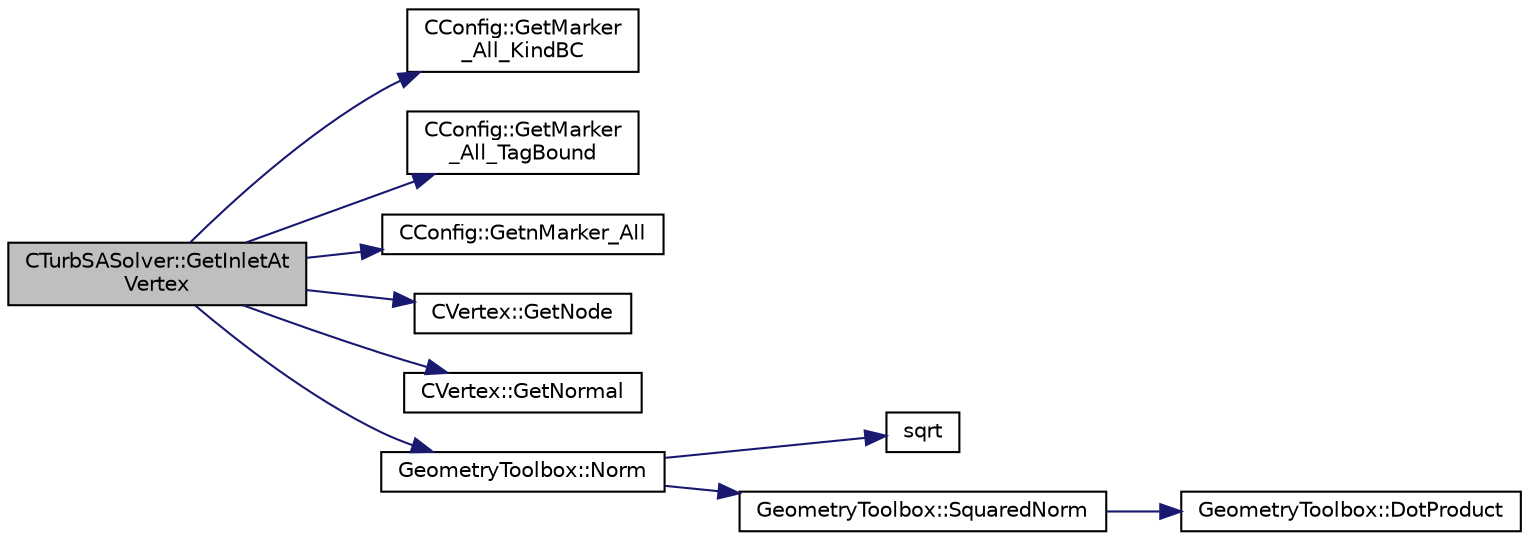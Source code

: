 digraph "CTurbSASolver::GetInletAtVertex"
{
 // LATEX_PDF_SIZE
  edge [fontname="Helvetica",fontsize="10",labelfontname="Helvetica",labelfontsize="10"];
  node [fontname="Helvetica",fontsize="10",shape=record];
  rankdir="LR";
  Node1 [label="CTurbSASolver::GetInletAt\lVertex",height=0.2,width=0.4,color="black", fillcolor="grey75", style="filled", fontcolor="black",tooltip="Get the set of value imposed at an inlet."];
  Node1 -> Node2 [color="midnightblue",fontsize="10",style="solid",fontname="Helvetica"];
  Node2 [label="CConfig::GetMarker\l_All_KindBC",height=0.2,width=0.4,color="black", fillcolor="white", style="filled",URL="$classCConfig.html#ae003cd8f406eaaa91849a774c9a20730",tooltip="Get the kind of boundary for each marker."];
  Node1 -> Node3 [color="midnightblue",fontsize="10",style="solid",fontname="Helvetica"];
  Node3 [label="CConfig::GetMarker\l_All_TagBound",height=0.2,width=0.4,color="black", fillcolor="white", style="filled",URL="$classCConfig.html#ab8c9c1f45950a29355be4ff357049440",tooltip="Get the index of the surface defined in the geometry file."];
  Node1 -> Node4 [color="midnightblue",fontsize="10",style="solid",fontname="Helvetica"];
  Node4 [label="CConfig::GetnMarker_All",height=0.2,width=0.4,color="black", fillcolor="white", style="filled",URL="$classCConfig.html#a459dee039e618d21a5d78db61c221240",tooltip="Get the total number of boundary markers of the local process including send/receive domains."];
  Node1 -> Node5 [color="midnightblue",fontsize="10",style="solid",fontname="Helvetica"];
  Node5 [label="CVertex::GetNode",height=0.2,width=0.4,color="black", fillcolor="white", style="filled",URL="$classCVertex.html#ad568da06e7191358d3a09a1bee71cdb5",tooltip="Get the node of the vertex."];
  Node1 -> Node6 [color="midnightblue",fontsize="10",style="solid",fontname="Helvetica"];
  Node6 [label="CVertex::GetNormal",height=0.2,width=0.4,color="black", fillcolor="white", style="filled",URL="$classCVertex.html#a57cacfe764770e6c0e54c278cb584f7c",tooltip="Copy the the normal vector of a face."];
  Node1 -> Node7 [color="midnightblue",fontsize="10",style="solid",fontname="Helvetica"];
  Node7 [label="GeometryToolbox::Norm",height=0.2,width=0.4,color="black", fillcolor="white", style="filled",URL="$group__GeometryToolbox.html#gad8b24e50333c9a8378f7abf18222f36a",tooltip=" "];
  Node7 -> Node8 [color="midnightblue",fontsize="10",style="solid",fontname="Helvetica"];
  Node8 [label="sqrt",height=0.2,width=0.4,color="black", fillcolor="white", style="filled",URL="$group__SIMD.html#ga54a1925ab40fb4249ea255072520de35",tooltip=" "];
  Node7 -> Node9 [color="midnightblue",fontsize="10",style="solid",fontname="Helvetica"];
  Node9 [label="GeometryToolbox::SquaredNorm",height=0.2,width=0.4,color="black", fillcolor="white", style="filled",URL="$group__GeometryToolbox.html#ga98c9b9314cc6352c9bba49b8cfb4b056",tooltip=" "];
  Node9 -> Node10 [color="midnightblue",fontsize="10",style="solid",fontname="Helvetica"];
  Node10 [label="GeometryToolbox::DotProduct",height=0.2,width=0.4,color="black", fillcolor="white", style="filled",URL="$group__GeometryToolbox.html#ga7ec3e1e20fab73dbf0159fe38492cc89",tooltip=" "];
}
